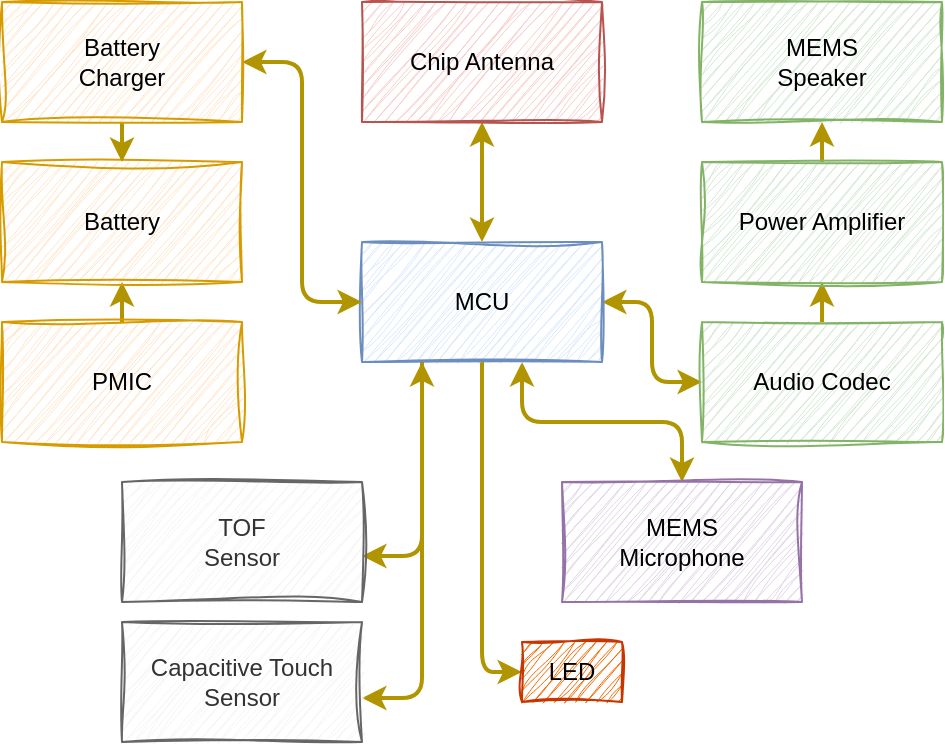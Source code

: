 <mxfile version="21.3.7" type="device">
  <diagram name="Page-1" id="W5zgKISS7Y0M4Of8QTB3">
    <mxGraphModel dx="818" dy="508" grid="1" gridSize="10" guides="1" tooltips="1" connect="1" arrows="1" fold="1" page="1" pageScale="1" pageWidth="850" pageHeight="1100" math="0" shadow="0">
      <root>
        <mxCell id="0" />
        <mxCell id="1" parent="0" />
        <mxCell id="8VoNAdMDZoF3V9f09vT6-12" value="" style="edgeStyle=orthogonalEdgeStyle;rounded=1;orthogonalLoop=1;jettySize=auto;html=1;startArrow=classic;startFill=1;strokeWidth=2;shadow=0;fillColor=#e3c800;strokeColor=#B09500;" edge="1" parent="1" source="8VoNAdMDZoF3V9f09vT6-1" target="8VoNAdMDZoF3V9f09vT6-4">
          <mxGeometry relative="1" as="geometry" />
        </mxCell>
        <mxCell id="8VoNAdMDZoF3V9f09vT6-17" style="edgeStyle=orthogonalEdgeStyle;rounded=1;orthogonalLoop=1;jettySize=auto;html=1;entryX=0;entryY=0.5;entryDx=0;entryDy=0;fillColor=#e3c800;strokeColor=#B09500;strokeWidth=2;startArrow=classic;startFill=1;" edge="1" parent="1" source="8VoNAdMDZoF3V9f09vT6-1" target="8VoNAdMDZoF3V9f09vT6-2">
          <mxGeometry relative="1" as="geometry" />
        </mxCell>
        <mxCell id="8VoNAdMDZoF3V9f09vT6-18" style="edgeStyle=orthogonalEdgeStyle;rounded=1;orthogonalLoop=1;jettySize=auto;html=1;fillColor=#e3c800;strokeColor=#B09500;strokeWidth=2;startArrow=classic;startFill=1;" edge="1" parent="1" source="8VoNAdMDZoF3V9f09vT6-1" target="8VoNAdMDZoF3V9f09vT6-9">
          <mxGeometry relative="1" as="geometry">
            <Array as="points">
              <mxPoint x="440" y="300" />
              <mxPoint x="520" y="300" />
            </Array>
          </mxGeometry>
        </mxCell>
        <mxCell id="8VoNAdMDZoF3V9f09vT6-19" style="edgeStyle=orthogonalEdgeStyle;rounded=1;orthogonalLoop=1;jettySize=auto;html=1;exitX=0.25;exitY=1;exitDx=0;exitDy=0;entryX=1;entryY=0.617;entryDx=0;entryDy=0;entryPerimeter=0;fillColor=#e3c800;strokeColor=#B09500;strokeWidth=2;" edge="1" parent="1" source="8VoNAdMDZoF3V9f09vT6-1" target="8VoNAdMDZoF3V9f09vT6-10">
          <mxGeometry relative="1" as="geometry" />
        </mxCell>
        <mxCell id="8VoNAdMDZoF3V9f09vT6-20" style="edgeStyle=orthogonalEdgeStyle;rounded=1;orthogonalLoop=1;jettySize=auto;html=1;exitX=0.25;exitY=1;exitDx=0;exitDy=0;entryX=1;entryY=0.633;entryDx=0;entryDy=0;entryPerimeter=0;fillColor=#e3c800;strokeColor=#B09500;strokeWidth=2;startArrow=classic;startFill=1;" edge="1" parent="1" source="8VoNAdMDZoF3V9f09vT6-1" target="8VoNAdMDZoF3V9f09vT6-7">
          <mxGeometry relative="1" as="geometry" />
        </mxCell>
        <mxCell id="8VoNAdMDZoF3V9f09vT6-23" style="edgeStyle=orthogonalEdgeStyle;rounded=1;orthogonalLoop=1;jettySize=auto;html=1;exitX=0.5;exitY=1;exitDx=0;exitDy=0;entryX=0;entryY=0.5;entryDx=0;entryDy=0;strokeWidth=2;fillColor=#e3c800;strokeColor=#B09500;" edge="1" parent="1" source="8VoNAdMDZoF3V9f09vT6-1" target="8VoNAdMDZoF3V9f09vT6-22">
          <mxGeometry relative="1" as="geometry" />
        </mxCell>
        <mxCell id="8VoNAdMDZoF3V9f09vT6-1" value="MCU" style="rounded=0;whiteSpace=wrap;html=1;fillColor=#dae8fc;strokeColor=#6c8ebf;sketch=1;curveFitting=1;jiggle=2;" vertex="1" parent="1">
          <mxGeometry x="360" y="210" width="120" height="60" as="geometry" />
        </mxCell>
        <mxCell id="8VoNAdMDZoF3V9f09vT6-15" style="edgeStyle=orthogonalEdgeStyle;rounded=1;orthogonalLoop=1;jettySize=auto;html=1;exitX=0.5;exitY=0;exitDx=0;exitDy=0;entryX=0.5;entryY=1;entryDx=0;entryDy=0;fillColor=#e3c800;strokeColor=#B09500;strokeWidth=2;" edge="1" parent="1" source="8VoNAdMDZoF3V9f09vT6-2" target="8VoNAdMDZoF3V9f09vT6-3">
          <mxGeometry relative="1" as="geometry" />
        </mxCell>
        <mxCell id="8VoNAdMDZoF3V9f09vT6-2" value="Audio Codec" style="rounded=0;whiteSpace=wrap;html=1;fillColor=#d5e8d4;strokeColor=#82b366;sketch=1;curveFitting=1;jiggle=2;" vertex="1" parent="1">
          <mxGeometry x="530" y="250" width="120" height="60" as="geometry" />
        </mxCell>
        <mxCell id="8VoNAdMDZoF3V9f09vT6-16" style="edgeStyle=orthogonalEdgeStyle;rounded=1;orthogonalLoop=1;jettySize=auto;html=1;exitX=0.5;exitY=0;exitDx=0;exitDy=0;entryX=0.5;entryY=1;entryDx=0;entryDy=0;fillColor=#e3c800;strokeColor=#B09500;strokeWidth=2;" edge="1" parent="1" source="8VoNAdMDZoF3V9f09vT6-3" target="8VoNAdMDZoF3V9f09vT6-8">
          <mxGeometry relative="1" as="geometry" />
        </mxCell>
        <mxCell id="8VoNAdMDZoF3V9f09vT6-3" value="Power Amplifier" style="rounded=0;whiteSpace=wrap;html=1;fillColor=#d5e8d4;strokeColor=#82b366;sketch=1;curveFitting=1;jiggle=2;" vertex="1" parent="1">
          <mxGeometry x="530" y="170" width="120" height="60" as="geometry" />
        </mxCell>
        <mxCell id="8VoNAdMDZoF3V9f09vT6-4" value="Chip Antenna" style="rounded=0;whiteSpace=wrap;html=1;fillColor=#f8cecc;strokeColor=#b85450;sketch=1;curveFitting=1;jiggle=2;" vertex="1" parent="1">
          <mxGeometry x="360" y="90" width="120" height="60" as="geometry" />
        </mxCell>
        <mxCell id="8VoNAdMDZoF3V9f09vT6-14" style="edgeStyle=orthogonalEdgeStyle;orthogonalLoop=1;jettySize=auto;html=1;exitX=0.5;exitY=0;exitDx=0;exitDy=0;entryX=0.5;entryY=1;entryDx=0;entryDy=0;fillColor=#e3c800;strokeColor=#B09500;strokeWidth=2;rounded=1;" edge="1" parent="1" source="8VoNAdMDZoF3V9f09vT6-5" target="8VoNAdMDZoF3V9f09vT6-6">
          <mxGeometry relative="1" as="geometry" />
        </mxCell>
        <mxCell id="8VoNAdMDZoF3V9f09vT6-5" value="PMIC" style="rounded=0;whiteSpace=wrap;html=1;fillColor=#ffe6cc;strokeColor=#d79b00;sketch=1;curveFitting=1;jiggle=2;" vertex="1" parent="1">
          <mxGeometry x="180" y="250" width="120" height="60" as="geometry" />
        </mxCell>
        <mxCell id="8VoNAdMDZoF3V9f09vT6-6" value="Battery" style="rounded=0;whiteSpace=wrap;html=1;fillColor=#ffe6cc;strokeColor=#d79b00;sketch=1;curveFitting=1;jiggle=2;" vertex="1" parent="1">
          <mxGeometry x="180" y="170" width="120" height="60" as="geometry" />
        </mxCell>
        <mxCell id="8VoNAdMDZoF3V9f09vT6-7" value="Capacitive Touch Sensor" style="rounded=0;whiteSpace=wrap;html=1;fillColor=#f5f5f5;strokeColor=#666666;sketch=1;curveFitting=1;jiggle=2;fontColor=#333333;" vertex="1" parent="1">
          <mxGeometry x="240" y="400" width="120" height="60" as="geometry" />
        </mxCell>
        <mxCell id="8VoNAdMDZoF3V9f09vT6-8" value="MEMS&lt;br&gt;Speaker" style="rounded=0;whiteSpace=wrap;html=1;fillColor=#d5e8d4;strokeColor=#82b366;sketch=1;curveFitting=1;jiggle=2;" vertex="1" parent="1">
          <mxGeometry x="530" y="90" width="120" height="60" as="geometry" />
        </mxCell>
        <mxCell id="8VoNAdMDZoF3V9f09vT6-9" value="MEMS&lt;br&gt;Microphone" style="rounded=0;whiteSpace=wrap;html=1;fillColor=#e1d5e7;strokeColor=#9673a6;sketch=1;curveFitting=1;jiggle=2;" vertex="1" parent="1">
          <mxGeometry x="460" y="330" width="120" height="60" as="geometry" />
        </mxCell>
        <mxCell id="8VoNAdMDZoF3V9f09vT6-10" value="TOF&lt;br&gt;Sensor" style="rounded=0;whiteSpace=wrap;html=1;fillColor=#f5f5f5;strokeColor=#666666;sketch=1;curveFitting=1;jiggle=2;fontColor=#333333;" vertex="1" parent="1">
          <mxGeometry x="240" y="330" width="120" height="60" as="geometry" />
        </mxCell>
        <mxCell id="8VoNAdMDZoF3V9f09vT6-13" style="edgeStyle=orthogonalEdgeStyle;orthogonalLoop=1;jettySize=auto;html=1;exitX=0.5;exitY=1;exitDx=0;exitDy=0;entryX=0.5;entryY=0;entryDx=0;entryDy=0;fillColor=#e3c800;strokeColor=#B09500;strokeWidth=2;rounded=1;" edge="1" parent="1" source="8VoNAdMDZoF3V9f09vT6-11" target="8VoNAdMDZoF3V9f09vT6-6">
          <mxGeometry relative="1" as="geometry" />
        </mxCell>
        <mxCell id="8VoNAdMDZoF3V9f09vT6-21" style="edgeStyle=orthogonalEdgeStyle;orthogonalLoop=1;jettySize=auto;html=1;exitX=1;exitY=0.5;exitDx=0;exitDy=0;entryX=0;entryY=0.5;entryDx=0;entryDy=0;fillColor=#e3c800;strokeColor=#B09500;strokeWidth=2;rounded=1;startArrow=classic;startFill=1;" edge="1" parent="1" source="8VoNAdMDZoF3V9f09vT6-11" target="8VoNAdMDZoF3V9f09vT6-1">
          <mxGeometry relative="1" as="geometry" />
        </mxCell>
        <mxCell id="8VoNAdMDZoF3V9f09vT6-11" value="Battery&lt;br&gt;Charger" style="rounded=0;whiteSpace=wrap;html=1;fillColor=#ffe6cc;strokeColor=#d79b00;sketch=1;curveFitting=1;jiggle=2;" vertex="1" parent="1">
          <mxGeometry x="180" y="90" width="120" height="60" as="geometry" />
        </mxCell>
        <mxCell id="8VoNAdMDZoF3V9f09vT6-22" value="LED" style="rounded=0;whiteSpace=wrap;html=1;sketch=1;curveFitting=1;jiggle=2;fillColor=#fa6800;fontColor=#000000;strokeColor=#C73500;fillStyle=auto;" vertex="1" parent="1">
          <mxGeometry x="440" y="410" width="50" height="30" as="geometry" />
        </mxCell>
      </root>
    </mxGraphModel>
  </diagram>
</mxfile>
